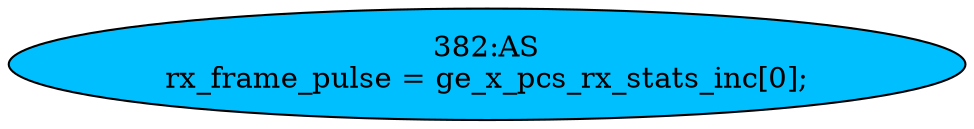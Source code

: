 strict digraph "" {
	node [label="\N"];
	"382:AS"	 [ast="<pyverilog.vparser.ast.Assign object at 0x7f702a73b410>",
		def_var="['rx_frame_pulse']",
		fillcolor=deepskyblue,
		label="382:AS
rx_frame_pulse = ge_x_pcs_rx_stats_inc[0];",
		statements="[]",
		style=filled,
		typ=Assign,
		use_var="['ge_x_pcs_rx_stats_inc']"];
}
